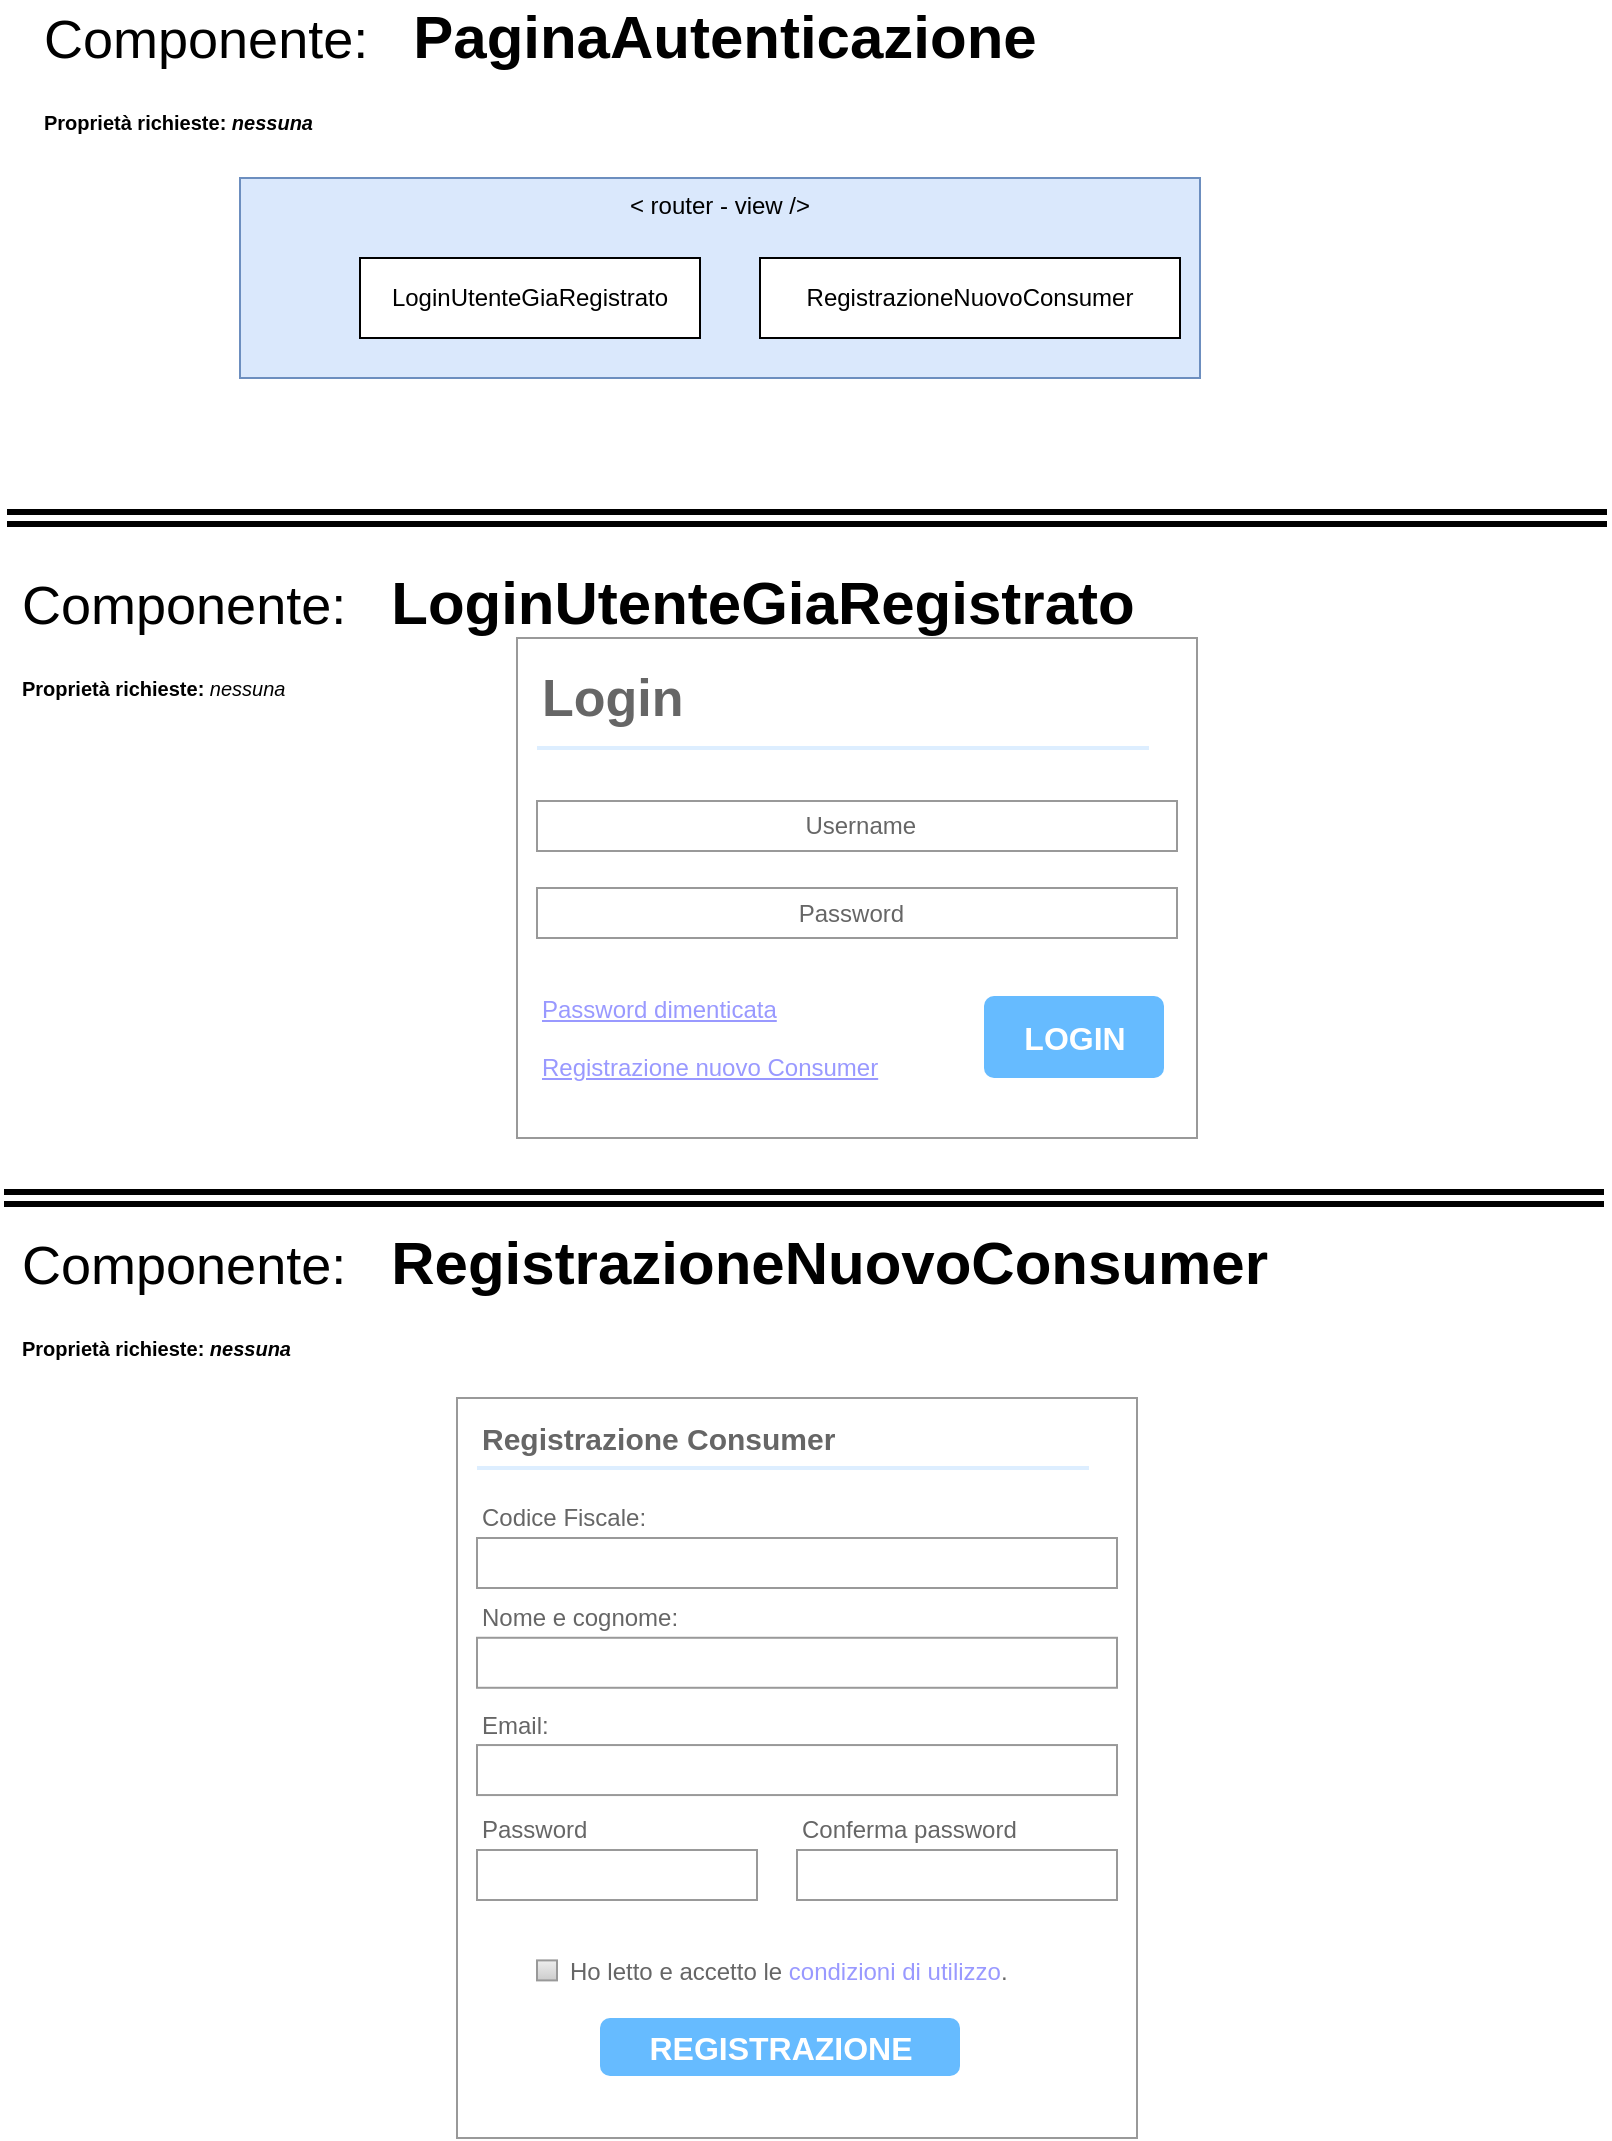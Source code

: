 <mxfile version="11.3.0" type="device" pages="1"><diagram id="wvITw7xsQYluFm_0ARTv" name="Page-1"><mxGraphModel dx="578" dy="331" grid="1" gridSize="10" guides="1" tooltips="1" connect="1" arrows="1" fold="1" page="1" pageScale="1" pageWidth="827" pageHeight="1169" math="0" shadow="0"><root><mxCell id="0"/><mxCell id="1" parent="0"/><mxCell id="UX2q8lGy0bxrBwXnmmAh-47" value="&lt;font color=&quot;#000000&quot;&gt;&lt;span style=&quot;font-size: 27px&quot;&gt;Componente:&amp;nbsp; &amp;nbsp;&lt;/span&gt;&lt;b&gt;PaginaAutenticazione&lt;br&gt;&lt;font size=&quot;1&quot;&gt;Proprietà richieste: &lt;i&gt;nessuna&lt;/i&gt;&lt;br&gt;&lt;/font&gt;&lt;/b&gt;&lt;/font&gt;" style="text;html=1;strokeColor=none;fillColor=none;align=left;verticalAlign=middle;whiteSpace=wrap;rounded=0;labelBackgroundColor=none;fontSize=30;fontColor=#FFFFFF;" parent="1" vertex="1"><mxGeometry x="30" y="47" width="590" height="20" as="geometry"/></mxCell><mxCell id="UX2q8lGy0bxrBwXnmmAh-77" value="" style="shape=link;html=1;startArrow=cross;startFill=0;endArrow=cross;endFill=0;strokeColor=#000000;strokeWidth=3;fontSize=15;fontColor=#FFFFFF;" parent="1" edge="1"><mxGeometry width="50" height="50" relative="1" as="geometry"><mxPoint x="13.5" y="280" as="sourcePoint"/><mxPoint x="813.5" y="280" as="targetPoint"/></mxGeometry></mxCell><mxCell id="UX2q8lGy0bxrBwXnmmAh-78" value="&lt;font color=&quot;#000000&quot;&gt;&lt;span style=&quot;font-size: 27px&quot;&gt;Componente:&amp;nbsp; &amp;nbsp;&lt;/span&gt;&lt;b&gt;LoginUtenteGiaRegistrato&lt;/b&gt;&lt;br&gt;&lt;font size=&quot;1&quot;&gt;&lt;b&gt;Proprietà richieste: &lt;/b&gt;&lt;i&gt;nessuna&lt;/i&gt;&lt;br&gt;&lt;/font&gt;&lt;/font&gt;" style="text;html=1;strokeColor=none;fillColor=none;align=left;verticalAlign=middle;whiteSpace=wrap;rounded=0;labelBackgroundColor=none;fontSize=30;fontColor=#FFFFFF;" parent="1" vertex="1"><mxGeometry x="18.5" y="330" width="590" height="20" as="geometry"/></mxCell><mxCell id="UX2q8lGy0bxrBwXnmmAh-79" value="" style="group" parent="1" vertex="1" connectable="0"><mxGeometry x="268.5" y="340" width="340" height="250" as="geometry"/></mxCell><mxCell id="UX2q8lGy0bxrBwXnmmAh-51" value="" style="strokeWidth=1;shadow=0;dashed=0;align=center;html=1;shape=mxgraph.mockup.forms.rrect;rSize=0;strokeColor=#999999;fillColor=#ffffff;labelBackgroundColor=none;fontSize=30;fontColor=#FFFFFF;" parent="UX2q8lGy0bxrBwXnmmAh-79" vertex="1"><mxGeometry width="340" height="250" as="geometry"/></mxCell><mxCell id="UX2q8lGy0bxrBwXnmmAh-52" value="&lt;font style=&quot;font-size: 26px&quot;&gt;Login&lt;/font&gt;" style="strokeWidth=1;shadow=0;dashed=0;align=center;html=1;shape=mxgraph.mockup.forms.anchor;fontSize=15;fontColor=#666666;align=left;resizeWidth=1;spacingLeft=0;fontStyle=1" parent="UX2q8lGy0bxrBwXnmmAh-51" vertex="1"><mxGeometry width="170.0" height="20" relative="1" as="geometry"><mxPoint x="10" y="20" as="offset"/></mxGeometry></mxCell><mxCell id="UX2q8lGy0bxrBwXnmmAh-53" value="" style="shape=line;strokeColor=#ddeeff;strokeWidth=2;html=1;resizeWidth=1;" parent="UX2q8lGy0bxrBwXnmmAh-51" vertex="1"><mxGeometry width="306.0" height="10" relative="1" as="geometry"><mxPoint x="10" y="50" as="offset"/></mxGeometry></mxCell><mxCell id="UX2q8lGy0bxrBwXnmmAh-55" value="&amp;nbsp; &amp;nbsp; &amp;nbsp; &amp;nbsp; &amp;nbsp; &amp;nbsp; &amp;nbsp; &amp;nbsp; &amp;nbsp; &amp;nbsp; &amp;nbsp; &amp;nbsp; &amp;nbsp; &amp;nbsp; &amp;nbsp; &amp;nbsp; &amp;nbsp; &amp;nbsp; &amp;nbsp; Username" style="strokeWidth=1;shadow=0;dashed=0;align=center;html=1;shape=mxgraph.mockup.forms.rrect;rSize=0;strokeColor=#999999;fontColor=#666666;align=left;spacingLeft=5;resizeWidth=1;" parent="UX2q8lGy0bxrBwXnmmAh-51" vertex="1"><mxGeometry width="320" height="25" relative="1" as="geometry"><mxPoint x="10" y="81.5" as="offset"/></mxGeometry></mxCell><mxCell id="UX2q8lGy0bxrBwXnmmAh-57" value="&amp;nbsp; &amp;nbsp; &amp;nbsp; &amp;nbsp; &amp;nbsp; &amp;nbsp; &amp;nbsp; &amp;nbsp; &amp;nbsp; &amp;nbsp; &amp;nbsp; &amp;nbsp; &amp;nbsp; &amp;nbsp; &amp;nbsp; &amp;nbsp; &amp;nbsp; &amp;nbsp; &amp;nbsp;Password" style="strokeWidth=1;shadow=0;dashed=0;align=center;html=1;shape=mxgraph.mockup.forms.rrect;rSize=0;strokeColor=#999999;fontColor=#666666;align=left;spacingLeft=5;resizeWidth=1;" parent="UX2q8lGy0bxrBwXnmmAh-51" vertex="1"><mxGeometry width="320" height="25" relative="1" as="geometry"><mxPoint x="10" y="125" as="offset"/></mxGeometry></mxCell><mxCell id="UX2q8lGy0bxrBwXnmmAh-58" value="LOGIN" style="strokeWidth=1;shadow=0;dashed=0;align=center;html=1;shape=mxgraph.mockup.forms.rrect;rSize=5;strokeColor=none;fontColor=#ffffff;fillColor=#66bbff;fontSize=16;fontStyle=1;" parent="UX2q8lGy0bxrBwXnmmAh-51" vertex="1"><mxGeometry y="1" width="90" height="41" relative="1" as="geometry"><mxPoint x="233.5" y="-71" as="offset"/></mxGeometry></mxCell><mxCell id="UX2q8lGy0bxrBwXnmmAh-59" value="Password dimenticata&lt;br&gt;&lt;br&gt;Registrazione nuovo Consumer" style="strokeWidth=1;shadow=0;dashed=0;align=center;html=1;shape=mxgraph.mockup.forms.anchor;fontSize=12;fontColor=#9999ff;align=left;spacingLeft=0;fontStyle=4;resizeWidth=1;" parent="UX2q8lGy0bxrBwXnmmAh-51" vertex="1"><mxGeometry y="1" width="255" height="20" relative="1" as="geometry"><mxPoint x="10" y="-60" as="offset"/></mxGeometry></mxCell><mxCell id="UX2q8lGy0bxrBwXnmmAh-80" value="" style="shape=link;html=1;startArrow=cross;startFill=0;endArrow=cross;endFill=0;strokeColor=#000000;strokeWidth=3;fontSize=15;fontColor=#FFFFFF;" parent="1" edge="1"><mxGeometry width="50" height="50" relative="1" as="geometry"><mxPoint x="12" y="620" as="sourcePoint"/><mxPoint x="812" y="620" as="targetPoint"/></mxGeometry></mxCell><mxCell id="UX2q8lGy0bxrBwXnmmAh-81" value="&lt;font color=&quot;#000000&quot;&gt;&lt;span style=&quot;font-size: 27px&quot;&gt;Componente:&amp;nbsp; &amp;nbsp;&lt;/span&gt;&lt;b&gt;RegistrazioneNuovoConsumer&lt;br&gt;&lt;font size=&quot;1&quot;&gt;Proprietà richieste: &lt;i&gt;nessuna&lt;/i&gt;&lt;br&gt;&lt;/font&gt;&lt;/b&gt;&lt;/font&gt;" style="text;html=1;strokeColor=none;fillColor=none;align=left;verticalAlign=middle;whiteSpace=wrap;rounded=0;labelBackgroundColor=none;fontSize=30;fontColor=#FFFFFF;" parent="1" vertex="1"><mxGeometry x="18.5" y="660" width="770" height="20" as="geometry"/></mxCell><mxCell id="UX2q8lGy0bxrBwXnmmAh-83" value="" style="group" parent="1" vertex="1" connectable="0"><mxGeometry x="238.5" y="720" width="340" height="370" as="geometry"/></mxCell><mxCell id="UX2q8lGy0bxrBwXnmmAh-84" value="" style="strokeWidth=1;shadow=0;dashed=0;align=center;html=1;shape=mxgraph.mockup.forms.rrect;rSize=0;strokeColor=#999999;fillColor=#ffffff;labelBackgroundColor=none;fontSize=30;fontColor=#FFFFFF;" parent="UX2q8lGy0bxrBwXnmmAh-83" vertex="1"><mxGeometry width="340" height="370" as="geometry"/></mxCell><mxCell id="UX2q8lGy0bxrBwXnmmAh-85" value="Registrazione Consumer" style="strokeWidth=1;shadow=0;dashed=0;align=center;html=1;shape=mxgraph.mockup.forms.anchor;fontSize=15;fontColor=#666666;align=left;resizeWidth=1;spacingLeft=0;fontStyle=1" parent="UX2q8lGy0bxrBwXnmmAh-84" vertex="1"><mxGeometry width="190" height="20" relative="1" as="geometry"><mxPoint x="10" y="10" as="offset"/></mxGeometry></mxCell><mxCell id="UX2q8lGy0bxrBwXnmmAh-86" value="" style="shape=line;strokeColor=#ddeeff;strokeWidth=2;html=1;resizeWidth=1;" parent="UX2q8lGy0bxrBwXnmmAh-84" vertex="1"><mxGeometry width="306.0" height="10" relative="1" as="geometry"><mxPoint x="10" y="30" as="offset"/></mxGeometry></mxCell><mxCell id="UX2q8lGy0bxrBwXnmmAh-87" value="Codice Fiscale:" style="strokeWidth=1;shadow=0;dashed=0;align=center;html=1;shape=mxgraph.mockup.forms.anchor;fontSize=12;fontColor=#666666;align=left;resizeWidth=1;spacingLeft=0;" parent="UX2q8lGy0bxrBwXnmmAh-84" vertex="1"><mxGeometry width="170.0" height="20" relative="1" as="geometry"><mxPoint x="10" y="50" as="offset"/></mxGeometry></mxCell><mxCell id="UX2q8lGy0bxrBwXnmmAh-88" value="" style="strokeWidth=1;shadow=0;dashed=0;align=center;html=1;shape=mxgraph.mockup.forms.rrect;rSize=0;strokeColor=#999999;fontColor=#666666;align=left;spacingLeft=5;resizeWidth=1;" parent="UX2q8lGy0bxrBwXnmmAh-84" vertex="1"><mxGeometry width="320" height="25" relative="1" as="geometry"><mxPoint x="10" y="70" as="offset"/></mxGeometry></mxCell><mxCell id="UX2q8lGy0bxrBwXnmmAh-91" value="REGISTRAZIONE" style="strokeWidth=1;shadow=0;dashed=0;align=center;html=1;shape=mxgraph.mockup.forms.rrect;rSize=5;strokeColor=none;fontColor=#ffffff;fillColor=#66bbff;fontSize=16;fontStyle=1;" parent="UX2q8lGy0bxrBwXnmmAh-84" vertex="1"><mxGeometry y="1" width="180" height="29" relative="1" as="geometry"><mxPoint x="71.5" y="-60" as="offset"/></mxGeometry></mxCell><mxCell id="UX2q8lGy0bxrBwXnmmAh-104" value="&lt;font style=&quot;font-size: 12px&quot;&gt;Ho letto e accetto le &lt;/font&gt;&lt;span style=&quot;color: rgb(153 , 153 , 255) ; font-size: 12px&quot;&gt;condizioni di utilizzo&lt;/span&gt;&lt;span style=&quot;font-size: 12px&quot;&gt;.&lt;/span&gt;" style="strokeWidth=1;shadow=0;dashed=0;align=center;html=1;shape=mxgraph.mockup.forms.rrect;rSize=0;fillColor=#eeeeee;strokeColor=#999999;gradientColor=#cccccc;align=left;spacingLeft=4;fontSize=17;fontColor=#666666;labelPosition=right;labelBackgroundColor=none;aspect=fixed;" parent="UX2q8lGy0bxrBwXnmmAh-84" vertex="1"><mxGeometry x="40" y="281.2" width="10" height="10" as="geometry"/></mxCell><mxCell id="UX2q8lGy0bxrBwXnmmAh-112" value="" style="group" parent="UX2q8lGy0bxrBwXnmmAh-84" vertex="1" connectable="0"><mxGeometry x="10" y="99.887" width="320" height="53.71" as="geometry"/></mxCell><mxCell id="UX2q8lGy0bxrBwXnmmAh-89" value="Nome e cognome:" style="strokeWidth=1;shadow=0;dashed=0;align=center;html=1;shape=mxgraph.mockup.forms.anchor;fontSize=12;fontColor=#666666;align=left;resizeWidth=1;spacingLeft=0;" parent="UX2q8lGy0bxrBwXnmmAh-112" vertex="1"><mxGeometry width="170.0" height="20" relative="1" as="geometry"><mxPoint as="offset"/></mxGeometry></mxCell><mxCell id="UX2q8lGy0bxrBwXnmmAh-90" value="" style="strokeWidth=1;shadow=0;dashed=0;align=center;html=1;shape=mxgraph.mockup.forms.rrect;rSize=0;strokeColor=#999999;fontColor=#666666;align=left;spacingLeft=5;resizeWidth=1;" parent="UX2q8lGy0bxrBwXnmmAh-112" vertex="1"><mxGeometry width="320" height="25" relative="1" as="geometry"><mxPoint y="20" as="offset"/></mxGeometry></mxCell><mxCell id="UX2q8lGy0bxrBwXnmmAh-113" value="" style="group" parent="UX2q8lGy0bxrBwXnmmAh-84" vertex="1" connectable="0"><mxGeometry x="10" y="153.532" width="320" height="53.71" as="geometry"/></mxCell><mxCell id="UX2q8lGy0bxrBwXnmmAh-114" value="Email:" style="strokeWidth=1;shadow=0;dashed=0;align=center;html=1;shape=mxgraph.mockup.forms.anchor;fontSize=12;fontColor=#666666;align=left;resizeWidth=1;spacingLeft=0;" parent="UX2q8lGy0bxrBwXnmmAh-113" vertex="1"><mxGeometry width="170.0" height="20" relative="1" as="geometry"><mxPoint as="offset"/></mxGeometry></mxCell><mxCell id="UX2q8lGy0bxrBwXnmmAh-115" value="" style="strokeWidth=1;shadow=0;dashed=0;align=center;html=1;shape=mxgraph.mockup.forms.rrect;rSize=0;strokeColor=#999999;fontColor=#666666;align=left;spacingLeft=5;resizeWidth=1;" parent="UX2q8lGy0bxrBwXnmmAh-113" vertex="1"><mxGeometry width="320" height="25" relative="1" as="geometry"><mxPoint y="20" as="offset"/></mxGeometry></mxCell><mxCell id="UX2q8lGy0bxrBwXnmmAh-116" value="" style="group" parent="UX2q8lGy0bxrBwXnmmAh-84" vertex="1" connectable="0"><mxGeometry x="10" y="206" width="140" height="54" as="geometry"/></mxCell><mxCell id="UX2q8lGy0bxrBwXnmmAh-117" value="Password" style="strokeWidth=1;shadow=0;dashed=0;align=center;html=1;shape=mxgraph.mockup.forms.anchor;fontSize=12;fontColor=#666666;align=left;resizeWidth=1;spacingLeft=0;" parent="UX2q8lGy0bxrBwXnmmAh-116" vertex="1"><mxGeometry width="74.375" height="20" relative="1" as="geometry"><mxPoint as="offset"/></mxGeometry></mxCell><mxCell id="UX2q8lGy0bxrBwXnmmAh-118" value="" style="strokeWidth=1;shadow=0;dashed=0;align=center;html=1;shape=mxgraph.mockup.forms.rrect;rSize=0;strokeColor=#999999;fontColor=#666666;align=left;spacingLeft=5;resizeWidth=1;" parent="UX2q8lGy0bxrBwXnmmAh-116" vertex="1"><mxGeometry width="140" height="25" relative="1" as="geometry"><mxPoint y="20" as="offset"/></mxGeometry></mxCell><mxCell id="UX2q8lGy0bxrBwXnmmAh-119" value="" style="group" parent="UX2q8lGy0bxrBwXnmmAh-84" vertex="1" connectable="0"><mxGeometry x="170" y="206" width="150" height="54" as="geometry"/></mxCell><mxCell id="UX2q8lGy0bxrBwXnmmAh-120" value="Conferma password" style="strokeWidth=1;shadow=0;dashed=0;align=center;html=1;shape=mxgraph.mockup.forms.anchor;fontSize=12;fontColor=#666666;align=left;resizeWidth=1;spacingLeft=0;" parent="UX2q8lGy0bxrBwXnmmAh-119" vertex="1"><mxGeometry width="85.0" height="20" relative="1" as="geometry"><mxPoint as="offset"/></mxGeometry></mxCell><mxCell id="UX2q8lGy0bxrBwXnmmAh-121" value="" style="strokeWidth=1;shadow=0;dashed=0;align=center;html=1;shape=mxgraph.mockup.forms.rrect;rSize=0;strokeColor=#999999;fontColor=#666666;align=left;spacingLeft=5;resizeWidth=1;" parent="UX2q8lGy0bxrBwXnmmAh-119" vertex="1"><mxGeometry width="160" height="25" relative="1" as="geometry"><mxPoint y="20" as="offset"/></mxGeometry></mxCell><mxCell id="UX2q8lGy0bxrBwXnmmAh-126" value="" style="group" parent="1" vertex="1" connectable="0"><mxGeometry x="130" y="110" width="480" height="100" as="geometry"/></mxCell><mxCell id="UX2q8lGy0bxrBwXnmmAh-74" value="&amp;lt; router - view /&amp;gt;" style="rounded=0;whiteSpace=wrap;html=1;fillColor=#dae8fc;strokeColor=#6c8ebf;verticalAlign=top;" parent="UX2q8lGy0bxrBwXnmmAh-126" vertex="1"><mxGeometry width="480" height="100" as="geometry"/></mxCell><mxCell id="UX2q8lGy0bxrBwXnmmAh-75" value="LoginUtenteGiaRegistrato" style="rounded=0;whiteSpace=wrap;html=1;" parent="UX2q8lGy0bxrBwXnmmAh-126" vertex="1"><mxGeometry x="60" y="40" width="170" height="40" as="geometry"/></mxCell><mxCell id="UX2q8lGy0bxrBwXnmmAh-76" value="RegistrazioneNuovoConsumer" style="rounded=0;whiteSpace=wrap;html=1;" parent="UX2q8lGy0bxrBwXnmmAh-126" vertex="1"><mxGeometry x="260" y="40" width="210" height="40" as="geometry"/></mxCell></root></mxGraphModel></diagram></mxfile>